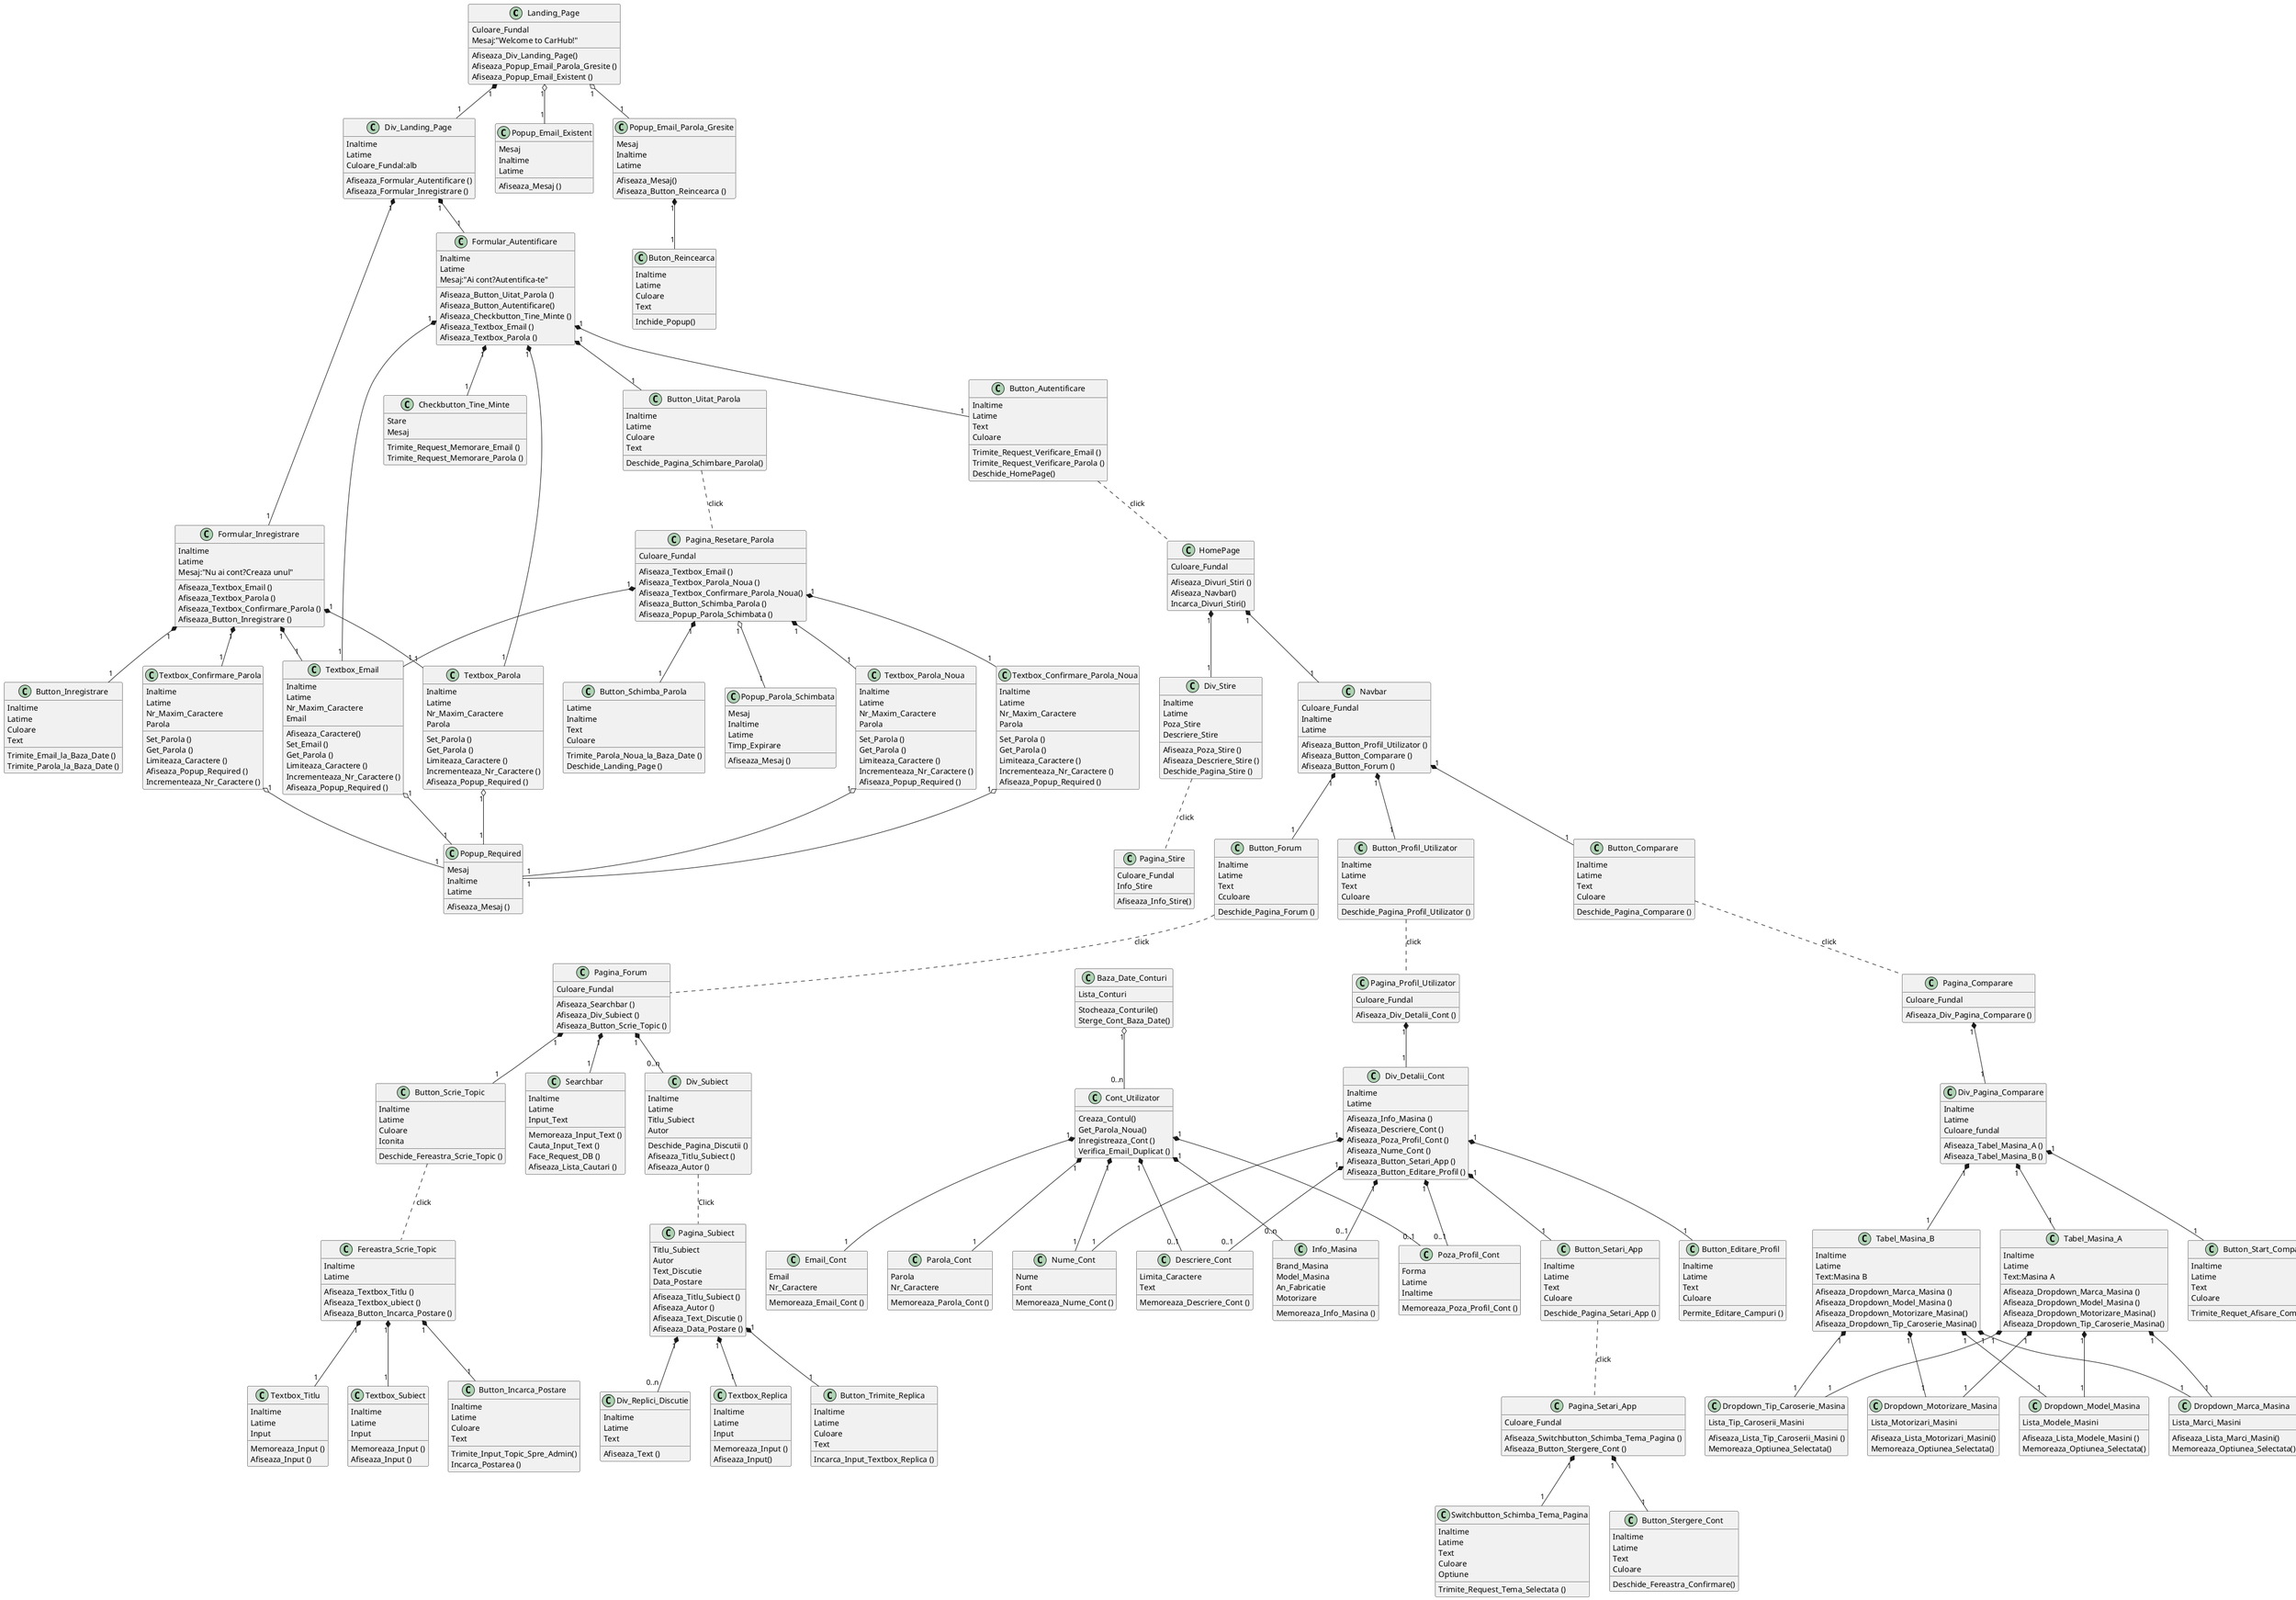 @startuml
'https://plantuml.com/class-diagram
class Landing_Page{
Culoare_Fundal
Mesaj:"Welcome to CarHub!"
Afiseaza_Div_Landing_Page()
Afiseaza_Popup_Email_Parola_Gresite ()
Afiseaza_Popup_Email_Existent ()
}

class Div_Landing_Page {
Inaltime
Latime
Culoare_Fundal:alb
Afiseaza_Formular_Autentificare ()
Afiseaza_Formular_Inregistrare ()
}

class Formular_Autentificare{
Inaltime
Latime
Mesaj:"Ai cont?Autentifica-te"
Afiseaza_Button_Uitat_Parola ()
Afiseaza_Button_Autentificare()
Afiseaza_Checkbutton_Tine_Minte ()
Afiseaza_Textbox_Email ()
Afiseaza_Textbox_Parola ()
}

class Textbox_Email{
Inaltime
Latime
Nr_Maxim_Caractere
Email
Afiseaza_Caractere()
Set_Email ()
Get_Parola ()
Limiteaza_Caractere ()
Incrementeaza_Nr_Caractere ()
Afiseaza_Popup_Required ()
}

class Textbox_Parola{
Inaltime
Latime
Nr_Maxim_Caractere
Parola
Set_Parola ()
Get_Parola ()
Limiteaza_Caractere ()
Incrementeaza_Nr_Caractere ()
Afiseaza_Popup_Required ()
}

class Checkbutton_Tine_Minte{
Stare
Mesaj
Trimite_Request_Memorare_Email ()
Trimite_Request_Memorare_Parola ()
}

class Button_Autentificare{
Inaltime
Latime
Text
Culoare
Trimite_Request_Verificare_Email ()
Trimite_Request_Verificare_Parola ()
Deschide_HomePage()
}

class Button_Uitat_Parola{
Inaltime
Latime
Culoare
Text
Deschide_Pagina_Schimbare_Parola()
}

class Pagina_Resetare_Parola {
Culoare_Fundal
Afiseaza_Textbox_Email ()
Afiseaza_Textbox_Parola_Noua ()
Afiseaza_Textbox_Confirmare_Parola_Noua()
Afiseaza_Button_Schimba_Parola ()
Afiseaza_Popup_Parola_Schimbata ()
}

class Textbox_Parola_Noua {
Inaltime
Latime
Nr_Maxim_Caractere
Parola
Set_Parola ()
Get_Parola ()
Limiteaza_Caractere ()
Incrementeaza_Nr_Caractere ()
Afiseaza_Popup_Required ()
}

class Textbox_Confirmare_Parola_Noua {
Inaltime
Latime
Nr_Maxim_Caractere
Parola
Set_Parola ()
Get_Parola ()
Limiteaza_Caractere ()
Incrementeaza_Nr_Caractere ()
Afiseaza_Popup_Required ()
}

class Button_Schimba_Parola {
Latime
Inaltime
Text
Culoare
Trimite_Parola_Noua_la_Baza_Date ()
Deschide_Landing_Page ()
}

class Popup_Parola_Schimbata {
Mesaj
Inaltime
Latime
Timp_Expirare
Afiseaza_Mesaj ()
}

class Popup_Required {
Mesaj
Inaltime
Latime
Afiseaza_Mesaj ()
}

class Popup_Email_Existent {
Mesaj
Inaltime
Latime
Afiseaza_Mesaj ()
}

class Cont_Utilizator{
Creaza_Contul()
Get_Parola_Noua()
Inregistreaza_Cont ()
Verifica_Email_Duplicat ()
}

class Email_Cont {
Email
Nr_Caractere
Memoreaza_Email_Cont ()
}

class Parola_Cont {
Parola
Nr_Caractere
Memoreaza_Parola_Cont ()
}

class Formular_Inregistrare{
Inaltime
Latime
Mesaj:"Nu ai cont?Creaza unul"
Afiseaza_Textbox_Email ()
Afiseaza_Textbox_Parola ()
Afiseaza_Textbox_Confirmare_Parola ()
Afiseaza_Button_Inregistrare ()
}

class Textbox_Confirmare_Parola {
Inaltime
Latime
Nr_Maxim_Caractere
Parola
Set_Parola ()
Get_Parola ()
Limiteaza_Caractere ()
Afiseaza_Popup_Required ()
Incrementeaza_Nr_Caractere ()
}

class Button_Inregistrare{
Inaltime
Latime
Culoare
Text
Trimite_Email_la_Baza_Date ()
Trimite_Parola_la_Baza_Date ()
}

class Baza_Date_Conturi{
Lista_Conturi
Stocheaza_Conturile()
Sterge_Cont_Baza_Date()

}

class Popup_Email_Parola_Gresite{
Mesaj
Inaltime
Latime
Afiseaza_Mesaj()
Afiseaza_Button_Reincearca ()
}

class Buton_Reincearca{
Inaltime
Latime
Culoare
Text
Inchide_Popup()
}

class HomePage{
Culoare_Fundal
Afiseaza_Divuri_Stiri ()
Afiseaza_Navbar()
Incarca_Divuri_Stiri()
}

class Navbar {
Culoare_Fundal
Inaltime
Latime
Afiseaza_Button_Profil_Utilizator ()
Afiseaza_Button_Comparare ()
Afiseaza_Button_Forum ()
}

class Div_Stire{
Inaltime
Latime
Poza_Stire
Descriere_Stire
Afiseaza_Poza_Stire ()
Afiseaza_Descriere_Stire ()
Deschide_Pagina_Stire ()
}

class Pagina_Stire {
Culoare_Fundal
Info_Stire
Afiseaza_Info_Stire()
}

class Button_Profil_Utilizator {
Inaltime
Latime
Text
Culoare
Deschide_Pagina_Profil_Utilizator ()
}

class Pagina_Profil_Utilizator {
Culoare_Fundal
Afiseaza_Div_Detalii_Cont ()
}

class Button_Comparare {
Inaltime
Latime
Text
Culoare
Deschide_Pagina_Comparare ()
}

class Pagina_Comparare {
Culoare_Fundal
Afiseaza_Div_Pagina_Comparare ()
}

class Button_Forum {
Inaltime
Latime
Text
Cculoare
Deschide_Pagina_Forum ()
}

class Pagina_Forum {
Culoare_Fundal
Afiseaza_Searchbar ()
Afiseaza_Div_Subiect ()
Afiseaza_Button_Scrie_Topic ()
}

class Poza_Profil_Cont{
Forma
Latime
Inaltime
Memoreaza_Poza_Profil_Cont ()
}

class Nume_Cont {
Nume
Font
Memoreaza_Nume_Cont ()
}

class Info_Masina {
Brand_Masina
Model_Masina
An_Fabricatie
Motorizare
Memoreaza_Info_Masina ()
}

class Descriere_Cont {
Limita_Caractere
Text
Memoreaza_Descriere_Cont ()
}

class Button_Editare_Profil {
Inaltime
Latime
Text
Culoare
Permite_Editare_Campuri ()
}

class Button_Setari_App {
Inaltime
Latime
Text
Culoare
Deschide_Pagina_Setari_App ()
}

class Pagina_Setari_App {
Culoare_Fundal
Afiseaza_Switchbutton_Schimba_Tema_Pagina ()
Afiseaza_Button_Stergere_Cont ()
}

class Div_Detalii_Cont {
Inaltime
Latime
Afiseaza_Info_Masina ()
Afiseaza_Descriere_Cont ()
Afiseaza_Poza_Profil_Cont ()
Afiseaza_Nume_Cont ()
Afiseaza_Button_Setari_App ()
Afiseaza_Button_Editare_Profil ()
}

class Switchbutton_Schimba_Tema_Pagina {
Inaltime
Latime
Text
Culoare
Optiune
Trimite_Request_Tema_Selectata ()
}

class Button_Stergere_Cont {
Inaltime
Latime
Text
Culoare
Deschide_Fereastra_Confirmare()
}

class Div_Pagina_Comparare {
Inaltime
Latime
Culoare_fundal
Afiseaza_Tabel_Masina_A ()
Afiseaza_Tabel_Masina_B ()
}

class Tabel_Masina_A{
Inaltime
Latime
Text:Masina A
Afiseaza_Dropdown_Marca_Masina ()
Afiseaza_Dropdown_Model_Masina ()
Afiseaza_Dropdown_Motorizare_Masina()
Afiseaza_Dropdown_Tip_Caroserie_Masina()
}

class Tabel_Masina_B {
Inaltime
Latime
Text:Masina B
Afiseaza_Dropdown_Marca_Masina ()
Afiseaza_Dropdown_Model_Masina ()
Afiseaza_Dropdown_Motorizare_Masina()
Afiseaza_Dropdown_Tip_Caroserie_Masina()
}

class Button_Start_Comparare {
Inaltime
Latime
Text
Culoare
Trimite_Requet_Afisare_Comparare ()
}

class Dropdown_Marca_Masina {
Lista_Marci_Masini
Afiseaza_Lista_Marci_Masini()
Memoreaza_Optiunea_Selectata()
}

class Dropdown_Model_Masina {
Lista_Modele_Masini
Afiseaza_Lista_Modele_Masini ()
Memoreaza_Optiunea_Selectata()
}

class Dropdown_Tip_Caroserie_Masina {
Lista_Tip_Caroserii_Masini
Afiseaza_Lista_Tip_Caroserii_Masini ()
Memoreaza_Optiunea_Selectata()
}

class Dropdown_Motorizare_Masina {
Lista_Motorizari_Masini
Afiseaza_Lista_Motorizari_Masini()
Memoreaza_Optiunea_Selectata()
}

class Div_Subiect {
Inaltime
Latime
Titlu_Subiect
Autor
Deschide_Pagina_Discutii ()
Afiseaza_Titlu_Subiect ()
Afiseaza_Autor ()
}

class Searchbar{
Inaltime
Latime
Input_Text
Memoreaza_Input_Text ()
Cauta_Input_Text ()
Face_Request_DB ()
Afiseaza_Lista_Cautari ()
}

class Button_Scrie_Topic {
Inaltime
Latime
Culoare
Iconita
Deschide_Fereastra_Scrie_Topic ()
}

class Pagina_Subiect {
Titlu_Subiect
Autor
Text_Discutie
Data_Postare
Afiseaza_Titlu_Subiect ()
Afiseaza_Autor ()
Afiseaza_Text_Discutie ()
Afiseaza_Data_Postare ()
}

class Div_Replici_Discutie {
Inaltime
Latime
Text
Afiseaza_Text ()
}

class Textbox_Replica {
Inaltime
Latime
Input
Memoreaza_Input ()
Afiseaza_Input()
}

class Button_Trimite_Replica {
Inaltime
Latime
Culoare
Text
Incarca_Input_Textbox_Replica ()
}

class Fereastra_Scrie_Topic {
Inaltime
Latime
Afiseaza_Textbox_Titlu ()
Afiseaza_Textbox_ubiect ()
Afiseaza_Button_Incarca_Postare ()
}

class Textbox_Titlu {
Inaltime
Latime
Input
Memoreaza_Input ()
Afiseaza_Input ()
}

class Textbox_Subiect {
Inaltime
Latime
Input
Memoreaza_Input ()
Afiseaza_Input ()
}

class Button_Incarca_Postare {
Inaltime
Latime
Culoare
Text
Trimite_Input_Topic_Spre_Admin()
Incarca_Postarea ()
}

Landing_Page "1" *-- "1" Div_Landing_Page
Landing_Page "1" o-- "1" Popup_Email_Parola_Gresite
Landing_Page "1" o-- "1" Popup_Email_Existent
Div_Landing_Page "1" *-- "1" Formular_Autentificare
Div_Landing_Page "1" *-- "1" Formular_Inregistrare
Formular_Autentificare "1" *-- "1" Textbox_Email
Formular_Autentificare "1" *-- "1" Textbox_Parola
Formular_Autentificare "1" *-- "1" Checkbutton_Tine_Minte
Formular_Autentificare "1" *-- "1" Button_Uitat_Parola
Formular_Autentificare "1" *-- "1" Button_Autentificare
Button_Uitat_Parola .. Pagina_Resetare_Parola:click
Button_Autentificare .. HomePage:click
Formular_Inregistrare "1" *-- "1" Textbox_Email
Formular_Inregistrare "1" *-- "1" Textbox_Parola
Formular_Inregistrare "1" *-- "1" Textbox_Confirmare_Parola
Formular_Inregistrare "1" *-- "1" Button_Inregistrare
Textbox_Confirmare_Parola "1" o-- "1" Popup_Required
Textbox_Parola  "1" o-- "1" Popup_Required
Textbox_Email  "1" o-- "1" Popup_Required
Textbox_Parola_Noua  "1" o-- "1" Popup_Required
Textbox_Confirmare_Parola_Noua  "1" o-- "1" Popup_Required
Pagina_Resetare_Parola "1" o-- "1" Popup_Parola_Schimbata
Baza_Date_Conturi "1" o-- "0..n" Cont_Utilizator
Cont_Utilizator "1" *-- "1" Email_Cont
Cont_Utilizator "1" *-- "1" Parola_Cont
Cont_Utilizator "1" *-- "1" Nume_Cont
Cont_Utilizator "1" *-- "0..n" Info_Masina
Cont_Utilizator "1" *-- "0..1" Descriere_Cont
Cont_Utilizator "1" *-- "0..1" Poza_Profil_Cont
Popup_Email_Parola_Gresite "1" *-- "1" Buton_Reincearca
HomePage "1" *-- "1" Navbar
HomePage "1" *-- "1" Div_Stire
Div_Stire .. Pagina_Stire:click
Navbar "1" *-- "1" Button_Profil_Utilizator
Navbar "1" *-- "1" Button_Comparare
Navbar "1" *-- "1" Button_Forum
Button_Profil_Utilizator .. Pagina_Profil_Utilizator:click
Button_Comparare .. Pagina_Comparare:click
Button_Forum .. Pagina_Forum:click
Pagina_Profil_Utilizator "1" *-- "1" Div_Detalii_Cont
Div_Detalii_Cont "1" *-- "1" Button_Editare_Profil
Div_Detalii_Cont "1" *-- "1" Button_Setari_App
Div_Detalii_Cont "1" *-- "0..1" Poza_Profil_Cont
Div_Detalii_Cont "1" *-- "1" Nume_Cont
Div_Detalii_Cont "1" *-- "0..1" Info_Masina
Div_Detalii_Cont "1" *-- "0..1" Descriere_Cont
Button_Setari_App .. Pagina_Setari_App:click
Pagina_Setari_App "1" *-- "1" Switchbutton_Schimba_Tema_Pagina
Pagina_Setari_App "1" *-- "1" Button_Stergere_Cont
Pagina_Comparare "1" *-- "1" Div_Pagina_Comparare
Div_Pagina_Comparare "1" *-- "1" Tabel_Masina_A
Div_Pagina_Comparare "1" *-- "1" Tabel_Masina_B
Div_Pagina_Comparare "1" *-- "1" Button_Start_Comparare
Tabel_Masina_A "1" *-- "1" Dropdown_Marca_Masina
Tabel_Masina_A "1" *-- "1" Dropdown_Model_Masina
Tabel_Masina_A "1" *-- "1" Dropdown_Motorizare_Masina
Tabel_Masina_A "1" *-- "1" Dropdown_Tip_Caroserie_Masina
Tabel_Masina_B "1" *-- "1" Dropdown_Marca_Masina
Tabel_Masina_B "1" *-- "1" Dropdown_Model_Masina
Tabel_Masina_B "1" *-- "1" Dropdown_Motorizare_Masina
Tabel_Masina_B "1" *-- "1" Dropdown_Tip_Caroserie_Masina
Pagina_Forum "1" *-- "0..n" Div_Subiect
Pagina_Forum "1" *-- "1" Searchbar
Pagina_Forum "1" *-- "1" Button_Scrie_Topic
Div_Subiect .. Pagina_Subiect:Click
Pagina_Subiect "1" *-- "0..n" Div_Replici_Discutie
Pagina_Subiect "1" *-- "1" Textbox_Replica
Pagina_Subiect "1" *-- "1" Button_Trimite_Replica
Button_Scrie_Topic .. Fereastra_Scrie_Topic:click
Fereastra_Scrie_Topic "1" *-- "1" Textbox_Titlu
Fereastra_Scrie_Topic "1" *-- "1" Textbox_Subiect
Fereastra_Scrie_Topic "1" *-- "1" Button_Incarca_Postare
Pagina_Resetare_Parola "1" *-- "1" Textbox_Email
Pagina_Resetare_Parola "1" *-- "1" Textbox_Parola_Noua
Pagina_Resetare_Parola "1" *-- "1" Textbox_Confirmare_Parola_Noua
Pagina_Resetare_Parola "1" *-- "1" Button_Schimba_Parola

@enduml